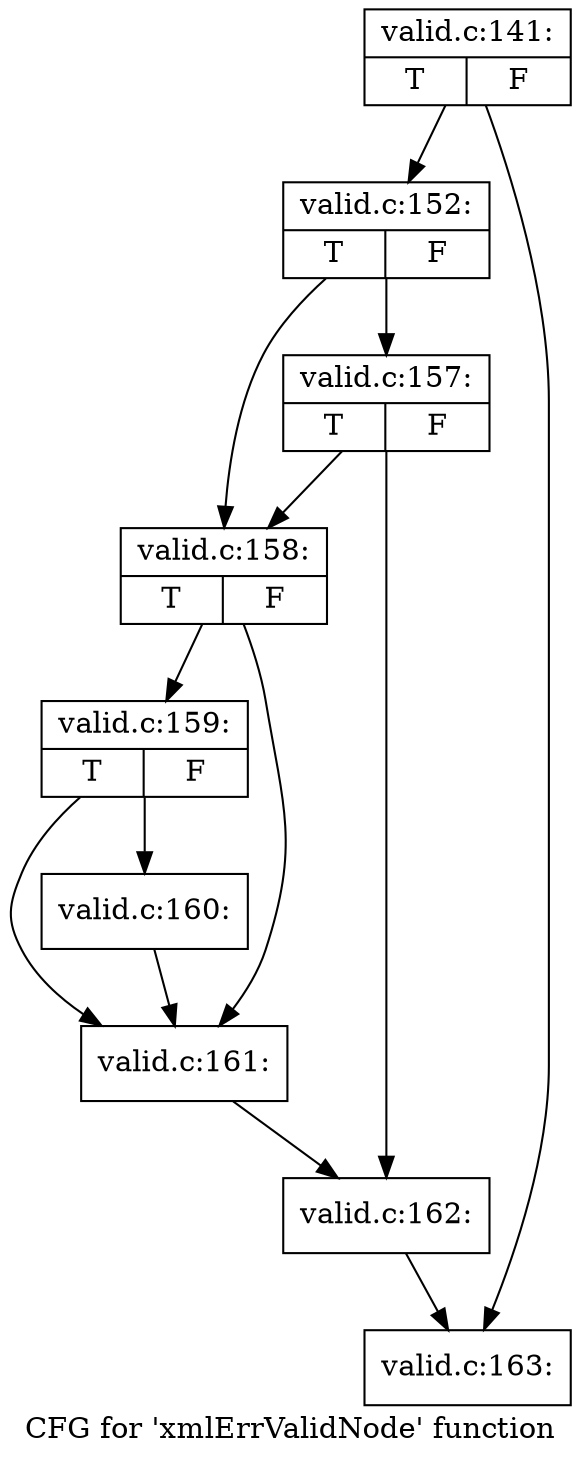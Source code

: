 digraph "CFG for 'xmlErrValidNode' function" {
	label="CFG for 'xmlErrValidNode' function";

	Node0x5223480 [shape=record,label="{valid.c:141:|{<s0>T|<s1>F}}"];
	Node0x5223480 -> Node0x523c9d0;
	Node0x5223480 -> Node0x523ca20;
	Node0x523c9d0 [shape=record,label="{valid.c:152:|{<s0>T|<s1>F}}"];
	Node0x523c9d0 -> Node0x523d2c0;
	Node0x523c9d0 -> Node0x523d360;
	Node0x523d360 [shape=record,label="{valid.c:157:|{<s0>T|<s1>F}}"];
	Node0x523d360 -> Node0x523d2c0;
	Node0x523d360 -> Node0x523d310;
	Node0x523d2c0 [shape=record,label="{valid.c:158:|{<s0>T|<s1>F}}"];
	Node0x523d2c0 -> Node0x523e3c0;
	Node0x523d2c0 -> Node0x523e370;
	Node0x523e3c0 [shape=record,label="{valid.c:159:|{<s0>T|<s1>F}}"];
	Node0x523e3c0 -> Node0x523e320;
	Node0x523e3c0 -> Node0x523e370;
	Node0x523e320 [shape=record,label="{valid.c:160:}"];
	Node0x523e320 -> Node0x523e370;
	Node0x523e370 [shape=record,label="{valid.c:161:}"];
	Node0x523e370 -> Node0x523d310;
	Node0x523d310 [shape=record,label="{valid.c:162:}"];
	Node0x523d310 -> Node0x523ca20;
	Node0x523ca20 [shape=record,label="{valid.c:163:}"];
}
